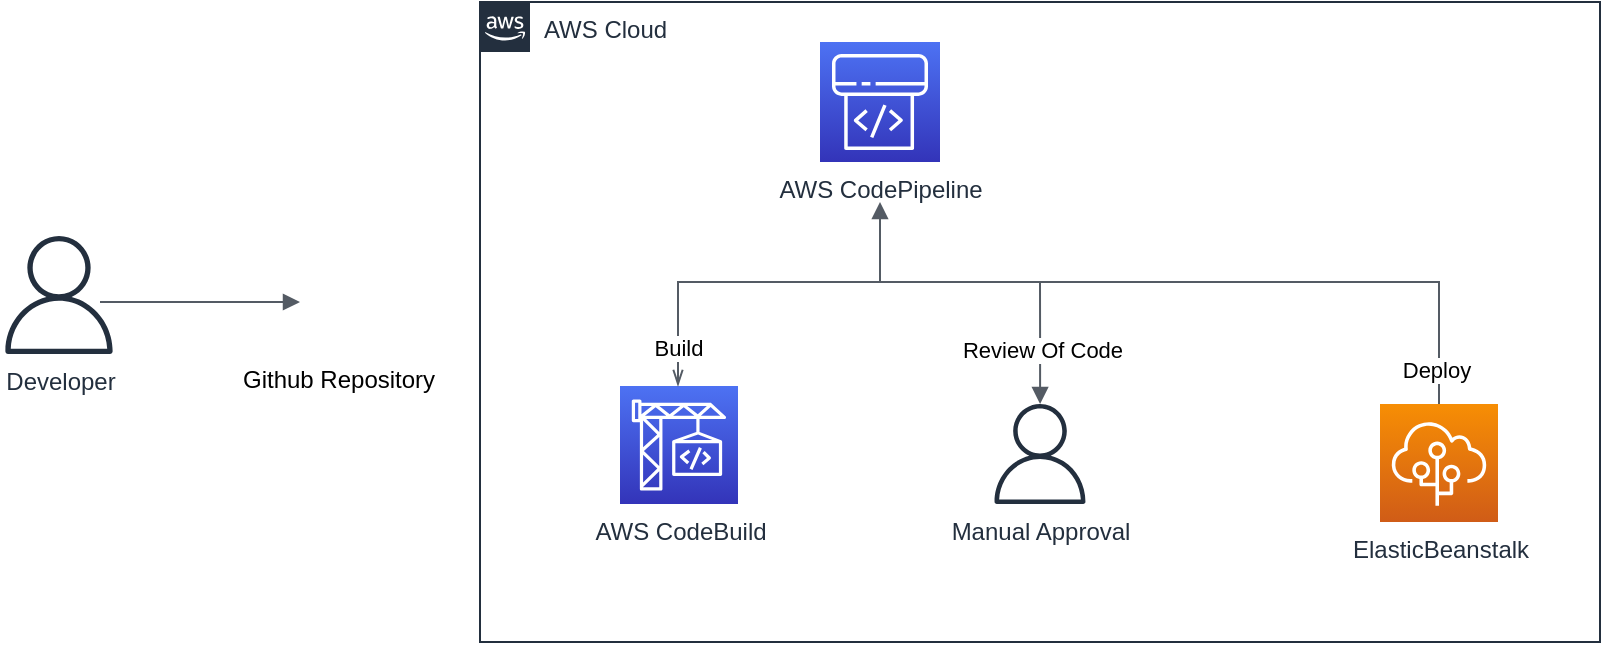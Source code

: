 <mxfile version="14.1.7" type="github">
  <diagram id="EsXX55jRMW9ZXWaA3Fs8" name="Page-1">
    <mxGraphModel dx="868" dy="450" grid="1" gridSize="10" guides="1" tooltips="1" connect="1" arrows="1" fold="1" page="1" pageScale="1" pageWidth="850" pageHeight="1100" math="0" shadow="0">
      <root>
        <mxCell id="0" />
        <mxCell id="1" parent="0" />
        <mxCell id="t4ns3ED3nZZ4mFJgc5Tq-9" value="AWS Cloud" style="points=[[0,0],[0.25,0],[0.5,0],[0.75,0],[1,0],[1,0.25],[1,0.5],[1,0.75],[1,1],[0.75,1],[0.5,1],[0.25,1],[0,1],[0,0.75],[0,0.5],[0,0.25]];outlineConnect=0;gradientColor=none;html=1;whiteSpace=wrap;fontSize=12;fontStyle=0;shape=mxgraph.aws4.group;grIcon=mxgraph.aws4.group_aws_cloud_alt;strokeColor=#232F3E;fillColor=none;verticalAlign=top;align=left;spacingLeft=30;fontColor=#232F3E;dashed=0;" vertex="1" parent="1">
          <mxGeometry x="290" y="100" width="560" height="320" as="geometry" />
        </mxCell>
        <mxCell id="t4ns3ED3nZZ4mFJgc5Tq-7" value="AWS CodePipeline" style="outlineConnect=0;fontColor=#232F3E;gradientColor=#4D72F3;gradientDirection=north;fillColor=#3334B9;strokeColor=#ffffff;dashed=0;verticalLabelPosition=bottom;verticalAlign=top;align=center;html=1;fontSize=12;fontStyle=0;aspect=fixed;shape=mxgraph.aws4.resourceIcon;resIcon=mxgraph.aws4.codepipeline;" vertex="1" parent="1">
          <mxGeometry x="460" y="120" width="60" height="60" as="geometry" />
        </mxCell>
        <mxCell id="t4ns3ED3nZZ4mFJgc5Tq-6" value="AWS CodeBuild" style="outlineConnect=0;fontColor=#232F3E;gradientColor=#4D72F3;gradientDirection=north;fillColor=#3334B9;strokeColor=#ffffff;dashed=0;verticalLabelPosition=bottom;verticalAlign=top;align=center;html=1;fontSize=12;fontStyle=0;aspect=fixed;shape=mxgraph.aws4.resourceIcon;resIcon=mxgraph.aws4.codebuild;" vertex="1" parent="1">
          <mxGeometry x="360" y="292" width="59" height="59" as="geometry" />
        </mxCell>
        <mxCell id="t4ns3ED3nZZ4mFJgc5Tq-8" value="Developer" style="outlineConnect=0;fontColor=#232F3E;gradientColor=none;fillColor=#232F3E;strokeColor=none;dashed=0;verticalLabelPosition=bottom;verticalAlign=top;align=center;html=1;fontSize=12;fontStyle=0;aspect=fixed;pointerEvents=1;shape=mxgraph.aws4.user;" vertex="1" parent="1">
          <mxGeometry x="50" y="217" width="59" height="59" as="geometry" />
        </mxCell>
        <mxCell id="t4ns3ED3nZZ4mFJgc5Tq-10" value="Manual Approval" style="outlineConnect=0;fontColor=#232F3E;gradientColor=none;fillColor=#232F3E;strokeColor=none;dashed=0;verticalLabelPosition=bottom;verticalAlign=top;align=center;html=1;fontSize=12;fontStyle=0;aspect=fixed;pointerEvents=1;shape=mxgraph.aws4.user;" vertex="1" parent="1">
          <mxGeometry x="545" y="301" width="50" height="50" as="geometry" />
        </mxCell>
        <mxCell id="t4ns3ED3nZZ4mFJgc5Tq-11" value="ElasticBeanstalk" style="outlineConnect=0;fontColor=#232F3E;gradientColor=#F78E04;gradientDirection=north;fillColor=#D05C17;strokeColor=#ffffff;dashed=0;verticalLabelPosition=bottom;verticalAlign=top;align=center;html=1;fontSize=12;fontStyle=0;aspect=fixed;shape=mxgraph.aws4.resourceIcon;resIcon=mxgraph.aws4.elastic_beanstalk;" vertex="1" parent="1">
          <mxGeometry x="740" y="301" width="59" height="59" as="geometry" />
        </mxCell>
        <mxCell id="t4ns3ED3nZZ4mFJgc5Tq-12" value="Github Repository" style="shape=image;html=1;verticalAlign=top;verticalLabelPosition=bottom;labelBackgroundColor=#ffffff;imageAspect=0;aspect=fixed;image=https://cdn3.iconfinder.com/data/icons/social-media-2169/24/social_media_social_media_logo_git-128.png" vertex="1" parent="1">
          <mxGeometry x="190" y="217" width="58" height="58" as="geometry" />
        </mxCell>
        <mxCell id="t4ns3ED3nZZ4mFJgc5Tq-14" value="" style="edgeStyle=orthogonalEdgeStyle;html=1;endArrow=block;elbow=vertical;startArrow=none;endFill=1;strokeColor=#545B64;rounded=0;" edge="1" parent="1">
          <mxGeometry width="100" relative="1" as="geometry">
            <mxPoint x="100" y="250" as="sourcePoint" />
            <mxPoint x="200" y="250" as="targetPoint" />
          </mxGeometry>
        </mxCell>
        <mxCell id="t4ns3ED3nZZ4mFJgc5Tq-28" value="" style="edgeStyle=orthogonalEdgeStyle;html=1;endArrow=openThin;elbow=vertical;startArrow=none;endFill=0;strokeColor=#545B64;rounded=0;" edge="1" parent="1" source="t4ns3ED3nZZ4mFJgc5Tq-11" target="t4ns3ED3nZZ4mFJgc5Tq-6">
          <mxGeometry width="100" relative="1" as="geometry">
            <mxPoint x="439" y="239.97" as="sourcePoint" />
            <mxPoint x="389" y="239.97" as="targetPoint" />
            <Array as="points">
              <mxPoint x="770" y="240" />
              <mxPoint x="389" y="240" />
            </Array>
          </mxGeometry>
        </mxCell>
        <mxCell id="t4ns3ED3nZZ4mFJgc5Tq-31" value="Deploy" style="edgeLabel;html=1;align=center;verticalAlign=middle;resizable=0;points=[];" vertex="1" connectable="0" parent="t4ns3ED3nZZ4mFJgc5Tq-28">
          <mxGeometry x="-0.931" y="3" relative="1" as="geometry">
            <mxPoint x="1" as="offset" />
          </mxGeometry>
        </mxCell>
        <mxCell id="t4ns3ED3nZZ4mFJgc5Tq-37" value="Build" style="edgeLabel;html=1;align=center;verticalAlign=middle;resizable=0;points=[];" vertex="1" connectable="0" parent="t4ns3ED3nZZ4mFJgc5Tq-28">
          <mxGeometry x="0.924" relative="1" as="geometry">
            <mxPoint as="offset" />
          </mxGeometry>
        </mxCell>
        <mxCell id="t4ns3ED3nZZ4mFJgc5Tq-30" value="" style="edgeStyle=orthogonalEdgeStyle;html=1;endArrow=block;elbow=vertical;startArrow=none;endFill=1;strokeColor=#545B64;rounded=0;" edge="1" parent="1">
          <mxGeometry width="100" relative="1" as="geometry">
            <mxPoint x="490" y="240" as="sourcePoint" />
            <mxPoint x="490" y="200" as="targetPoint" />
            <Array as="points">
              <mxPoint x="490" y="210" />
              <mxPoint x="490" y="210" />
            </Array>
          </mxGeometry>
        </mxCell>
        <mxCell id="t4ns3ED3nZZ4mFJgc5Tq-36" value="" style="edgeStyle=orthogonalEdgeStyle;html=1;endArrow=none;elbow=vertical;startArrow=block;startFill=1;strokeColor=#545B64;rounded=0;" edge="1" parent="1" source="t4ns3ED3nZZ4mFJgc5Tq-10">
          <mxGeometry width="100" relative="1" as="geometry">
            <mxPoint x="530" y="275" as="sourcePoint" />
            <mxPoint x="570" y="240" as="targetPoint" />
            <Array as="points" />
          </mxGeometry>
        </mxCell>
        <mxCell id="t4ns3ED3nZZ4mFJgc5Tq-38" value="Review Of Code" style="edgeLabel;html=1;align=center;verticalAlign=middle;resizable=0;points=[];" vertex="1" connectable="0" parent="t4ns3ED3nZZ4mFJgc5Tq-36">
          <mxGeometry x="-0.103" y="-1" relative="1" as="geometry">
            <mxPoint as="offset" />
          </mxGeometry>
        </mxCell>
      </root>
    </mxGraphModel>
  </diagram>
</mxfile>
